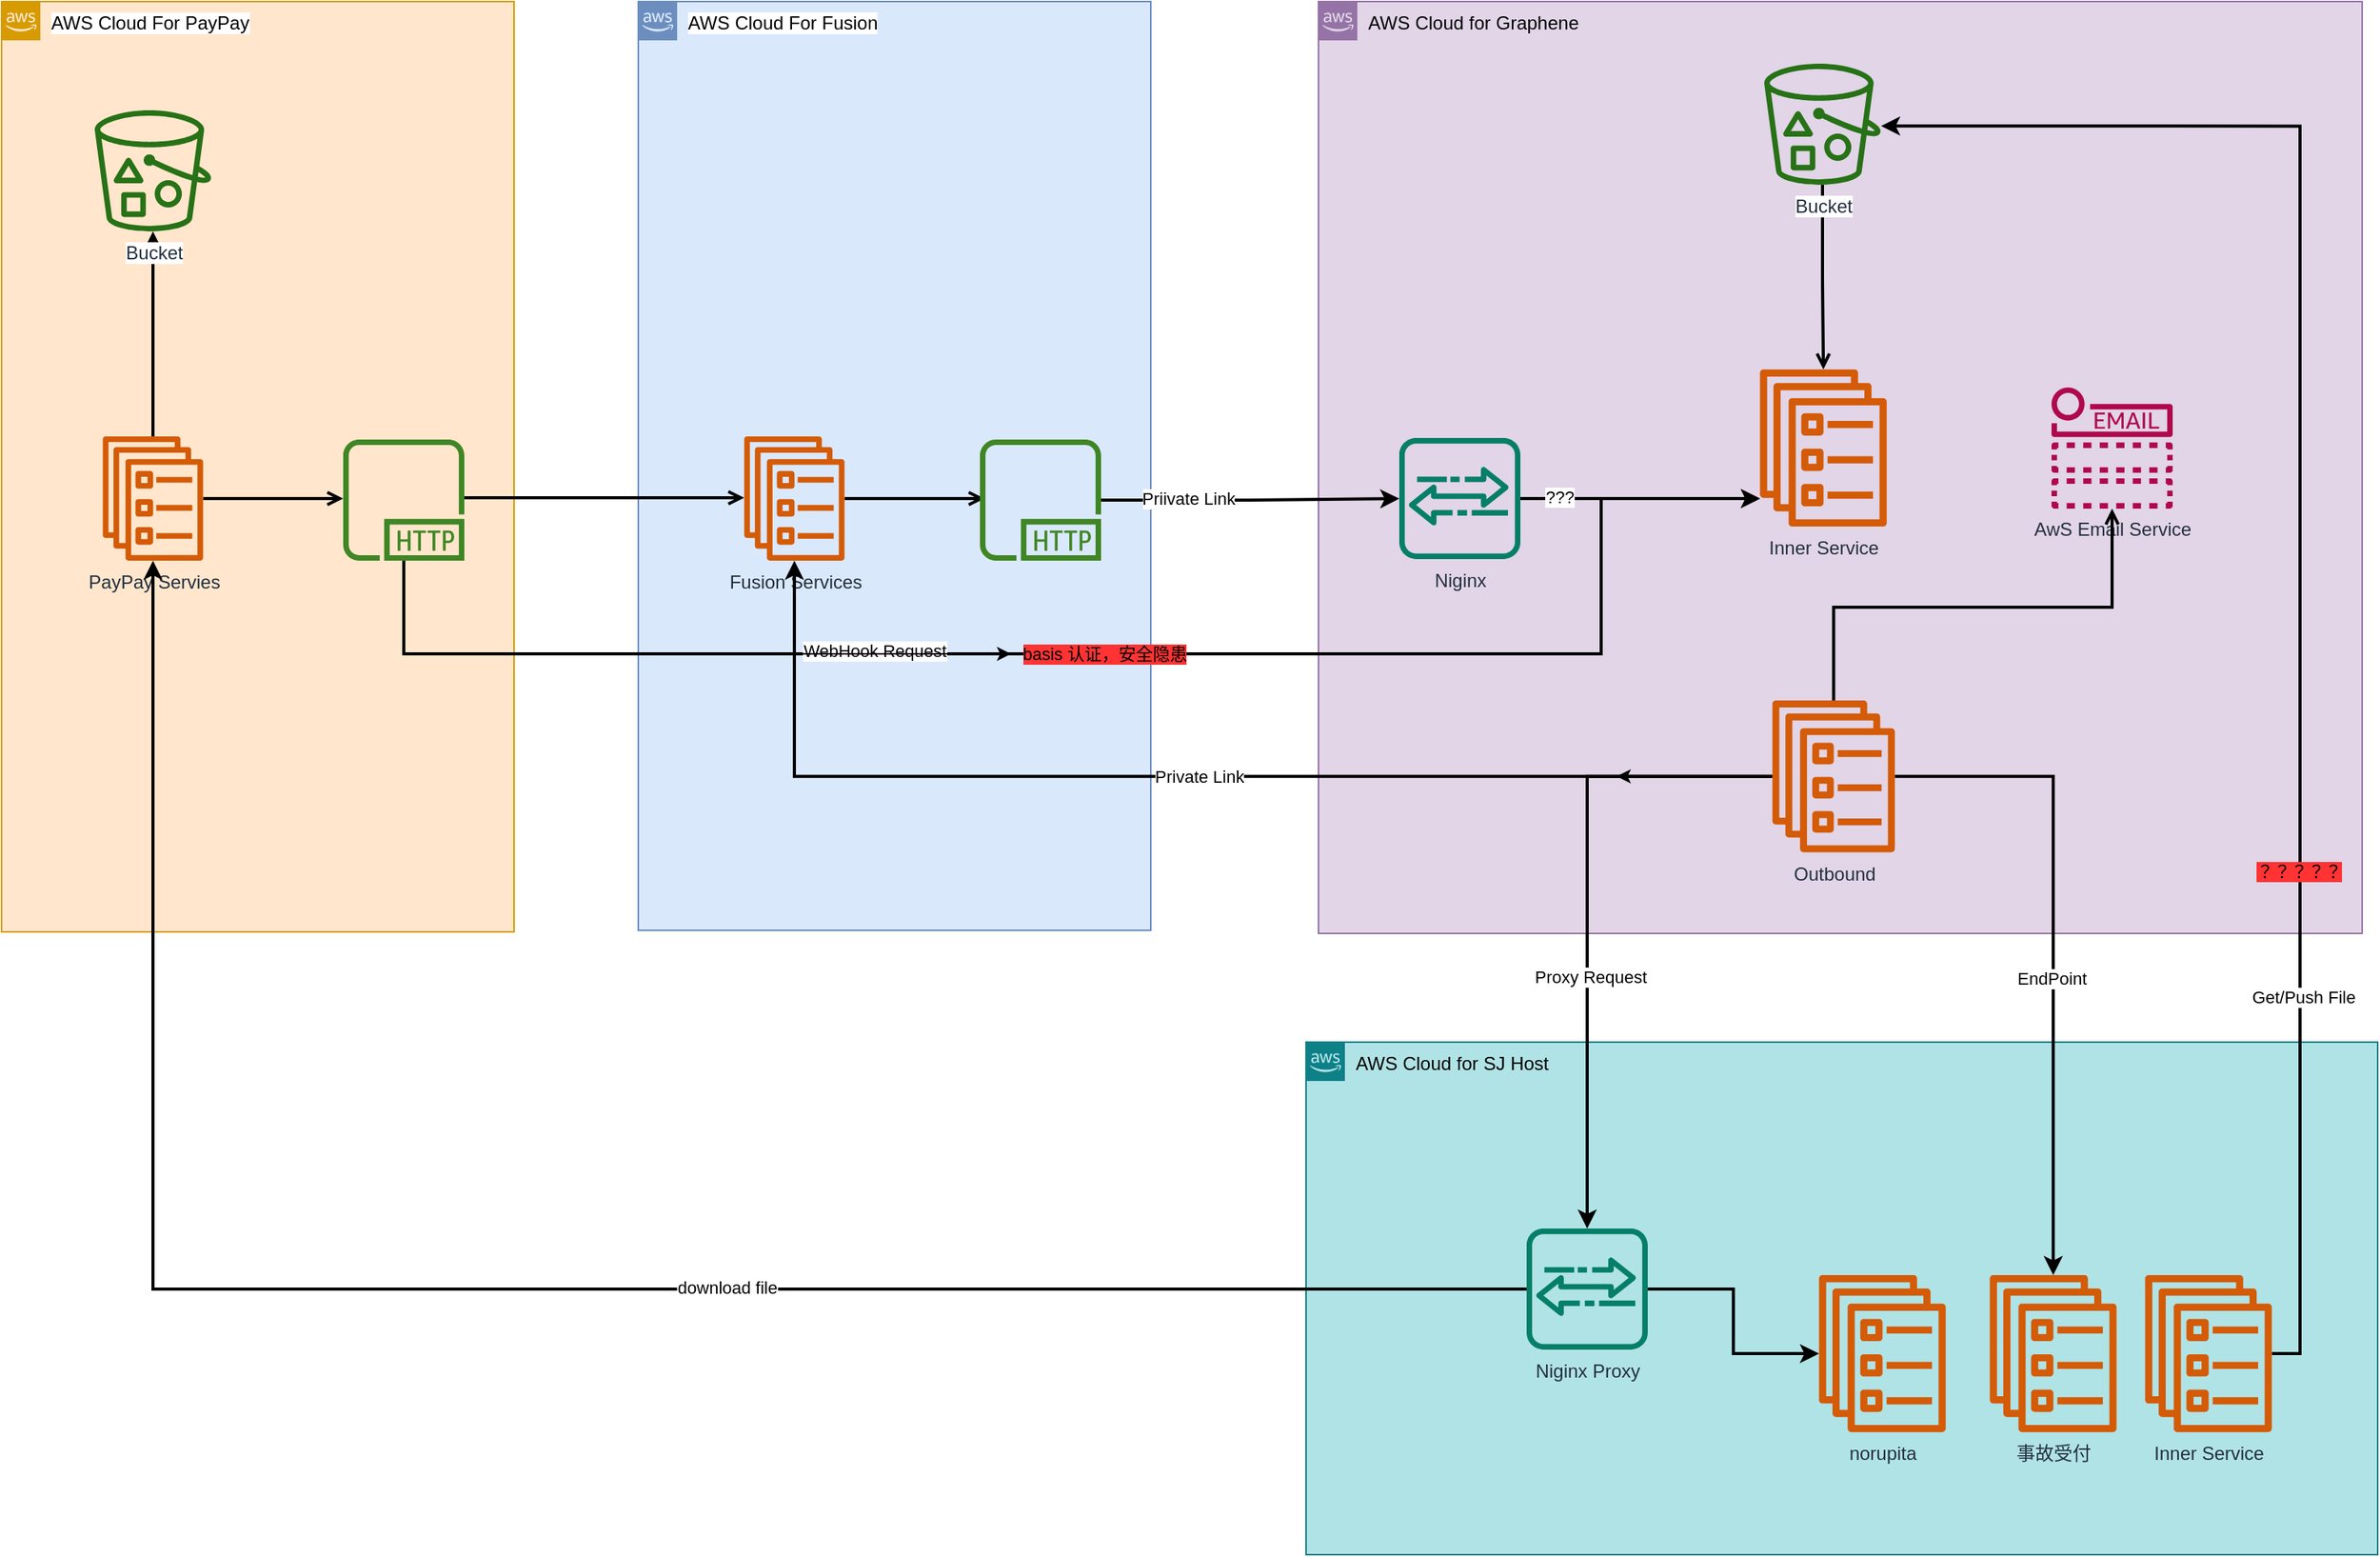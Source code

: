 <mxfile version="24.0.1" type="device">
  <diagram id="Ht1M8jgEwFfnCIfOTk4-" name="Page-1">
    <mxGraphModel dx="1434" dy="758" grid="0" gridSize="10" guides="1" tooltips="1" connect="1" arrows="1" fold="1" page="1" pageScale="1" pageWidth="1169" pageHeight="827" math="0" shadow="0">
      <root>
        <mxCell id="0" />
        <mxCell id="1" parent="0" />
        <mxCell id="jtN9Dz-4pm-uakZ-tq4k-63" value="AWS Cloud for SJ Host" style="points=[[0,0],[0.25,0],[0.5,0],[0.75,0],[1,0],[1,0.25],[1,0.5],[1,0.75],[1,1],[0.75,1],[0.5,1],[0.25,1],[0,1],[0,0.75],[0,0.5],[0,0.25]];outlineConnect=0;html=1;whiteSpace=wrap;fontSize=12;fontStyle=0;shape=mxgraph.aws4.group;grIcon=mxgraph.aws4.group_aws_cloud_alt;strokeColor=#0e8088;fillColor=#b0e3e6;verticalAlign=top;align=left;spacingLeft=30;dashed=0;" parent="1" vertex="1">
          <mxGeometry x="910" y="750" width="690" height="330" as="geometry" />
        </mxCell>
        <mxCell id="jtN9Dz-4pm-uakZ-tq4k-62" value="AWS Cloud for Graphene" style="points=[[0,0],[0.25,0],[0.5,0],[0.75,0],[1,0],[1,0.25],[1,0.5],[1,0.75],[1,1],[0.75,1],[0.5,1],[0.25,1],[0,1],[0,0.75],[0,0.5],[0,0.25]];outlineConnect=0;html=1;whiteSpace=wrap;fontSize=12;fontStyle=0;shape=mxgraph.aws4.group;grIcon=mxgraph.aws4.group_aws_cloud_alt;strokeColor=#9673a6;fillColor=#e1d5e7;verticalAlign=top;align=left;spacingLeft=30;dashed=0;" parent="1" vertex="1">
          <mxGeometry x="918" y="80" width="672" height="600" as="geometry" />
        </mxCell>
        <mxCell id="jtN9Dz-4pm-uakZ-tq4k-3" value="AWS Cloud For PayPay" style="points=[[0,0],[0.25,0],[0.5,0],[0.75,0],[1,0],[1,0.25],[1,0.5],[1,0.75],[1,1],[0.75,1],[0.5,1],[0.25,1],[0,1],[0,0.75],[0,0.5],[0,0.25]];outlineConnect=0;html=1;whiteSpace=wrap;fontSize=12;fontStyle=0;shape=mxgraph.aws4.group;grIcon=mxgraph.aws4.group_aws_cloud_alt;strokeColor=#d79b00;fillColor=#ffe6cc;verticalAlign=top;align=left;spacingLeft=30;dashed=0;labelBackgroundColor=#ffffff;" parent="1" vertex="1">
          <mxGeometry x="70" y="80" width="330" height="599" as="geometry" />
        </mxCell>
        <mxCell id="jtN9Dz-4pm-uakZ-tq4k-4" style="edgeStyle=orthogonalEdgeStyle;rounded=0;orthogonalLoop=1;jettySize=auto;html=1;endArrow=open;endFill=0;strokeWidth=2;" parent="1" source="jtN9Dz-4pm-uakZ-tq4k-8" target="jtN9Dz-4pm-uakZ-tq4k-10" edge="1">
          <mxGeometry relative="1" as="geometry">
            <mxPoint x="1239.5" y="310" as="targetPoint" />
          </mxGeometry>
        </mxCell>
        <mxCell id="jtN9Dz-4pm-uakZ-tq4k-5" value="" style="edgeStyle=orthogonalEdgeStyle;rounded=0;orthogonalLoop=1;jettySize=auto;html=1;endArrow=open;endFill=0;strokeWidth=2;" parent="1" source="jtN9Dz-4pm-uakZ-tq4k-11" target="jtN9Dz-4pm-uakZ-tq4k-7" edge="1">
          <mxGeometry relative="1" as="geometry">
            <mxPoint x="208" y="359" as="sourcePoint" />
            <mxPoint x="250" y="359" as="targetPoint" />
          </mxGeometry>
        </mxCell>
        <mxCell id="jtN9Dz-4pm-uakZ-tq4k-6" value="" style="edgeStyle=orthogonalEdgeStyle;rounded=0;orthogonalLoop=1;jettySize=auto;html=1;endArrow=open;endFill=0;strokeWidth=2;" parent="1" source="jtN9Dz-4pm-uakZ-tq4k-11" edge="1">
          <mxGeometry relative="1" as="geometry">
            <mxPoint x="328" y="359" as="sourcePoint" />
            <mxPoint x="290" y="400" as="targetPoint" />
          </mxGeometry>
        </mxCell>
        <mxCell id="jtN9Dz-4pm-uakZ-tq4k-7" value="Bucket" style="outlineConnect=0;fontColor=#232F3E;gradientColor=none;fillColor=#277116;strokeColor=none;dashed=0;verticalLabelPosition=bottom;verticalAlign=top;align=center;html=1;fontSize=12;fontStyle=0;aspect=fixed;pointerEvents=1;shape=mxgraph.aws4.bucket_with_objects;labelBackgroundColor=#ffffff;" parent="1" vertex="1">
          <mxGeometry x="130" y="150" width="75" height="78" as="geometry" />
        </mxCell>
        <mxCell id="jtN9Dz-4pm-uakZ-tq4k-8" value="Bucket" style="outlineConnect=0;fontColor=#232F3E;gradientColor=none;fillColor=#277116;strokeColor=none;dashed=0;verticalLabelPosition=bottom;verticalAlign=top;align=center;html=1;fontSize=12;fontStyle=0;aspect=fixed;pointerEvents=1;shape=mxgraph.aws4.bucket_with_objects;labelBackgroundColor=#ffffff;" parent="1" vertex="1">
          <mxGeometry x="1205" y="120" width="75" height="78" as="geometry" />
        </mxCell>
        <mxCell id="jtN9Dz-4pm-uakZ-tq4k-10" value="Inner Service" style="sketch=0;outlineConnect=0;fontColor=#232F3E;gradientColor=none;fillColor=#D45B07;strokeColor=none;dashed=0;verticalLabelPosition=bottom;verticalAlign=top;align=center;html=1;fontSize=12;fontStyle=0;aspect=fixed;pointerEvents=1;shape=mxgraph.aws4.ecs_service;" parent="1" vertex="1">
          <mxGeometry x="1202" y="316.92" width="82.13" height="101.08" as="geometry" />
        </mxCell>
        <mxCell id="jtN9Dz-4pm-uakZ-tq4k-11" value="PayPay Servies" style="sketch=0;outlineConnect=0;fontColor=#232F3E;gradientColor=none;fillColor=#D45B07;strokeColor=none;dashed=0;verticalLabelPosition=bottom;verticalAlign=top;align=center;html=1;fontSize=12;fontStyle=0;aspect=fixed;pointerEvents=1;shape=mxgraph.aws4.ecs_service;" parent="1" vertex="1">
          <mxGeometry x="135" y="360" width="65" height="80" as="geometry" />
        </mxCell>
        <mxCell id="jtN9Dz-4pm-uakZ-tq4k-13" value="AWS Cloud For Fusion" style="points=[[0,0],[0.25,0],[0.5,0],[0.75,0],[1,0],[1,0.25],[1,0.5],[1,0.75],[1,1],[0.75,1],[0.5,1],[0.25,1],[0,1],[0,0.75],[0,0.5],[0,0.25]];outlineConnect=0;html=1;whiteSpace=wrap;fontSize=12;fontStyle=0;shape=mxgraph.aws4.group;grIcon=mxgraph.aws4.group_aws_cloud_alt;strokeColor=#6c8ebf;fillColor=#dae8fc;verticalAlign=top;align=left;spacingLeft=30;dashed=0;labelBackgroundColor=#ffffff;" parent="1" vertex="1">
          <mxGeometry x="480" y="80" width="330" height="598" as="geometry" />
        </mxCell>
        <mxCell id="jtN9Dz-4pm-uakZ-tq4k-14" value="" style="edgeStyle=orthogonalEdgeStyle;rounded=0;orthogonalLoop=1;jettySize=auto;html=1;endArrow=open;endFill=0;strokeWidth=2;" parent="1" source="jtN9Dz-4pm-uakZ-tq4k-15" edge="1">
          <mxGeometry relative="1" as="geometry">
            <mxPoint x="741" y="359" as="sourcePoint" />
            <mxPoint x="703" y="400" as="targetPoint" />
          </mxGeometry>
        </mxCell>
        <mxCell id="jtN9Dz-4pm-uakZ-tq4k-15" value="Fusion Services" style="sketch=0;outlineConnect=0;fontColor=#232F3E;gradientColor=none;fillColor=#D45B07;strokeColor=none;dashed=0;verticalLabelPosition=bottom;verticalAlign=top;align=center;html=1;fontSize=12;fontStyle=0;aspect=fixed;pointerEvents=1;shape=mxgraph.aws4.ecs_service;" parent="1" vertex="1">
          <mxGeometry x="548" y="360" width="65" height="80" as="geometry" />
        </mxCell>
        <mxCell id="jtN9Dz-4pm-uakZ-tq4k-16" value="" style="edgeStyle=orthogonalEdgeStyle;rounded=0;orthogonalLoop=1;jettySize=auto;html=1;endArrow=open;endFill=0;strokeWidth=2;" parent="1" target="jtN9Dz-4pm-uakZ-tq4k-15" edge="1">
          <mxGeometry relative="1" as="geometry">
            <mxPoint x="367.787" y="399.5" as="sourcePoint" />
            <mxPoint x="300" y="410" as="targetPoint" />
          </mxGeometry>
        </mxCell>
        <mxCell id="jtN9Dz-4pm-uakZ-tq4k-25" style="edgeStyle=orthogonalEdgeStyle;rounded=0;orthogonalLoop=1;jettySize=auto;html=1;strokeWidth=2;jumpStyle=sharp;" parent="1" source="jtN9Dz-4pm-uakZ-tq4k-17" target="jtN9Dz-4pm-uakZ-tq4k-10" edge="1">
          <mxGeometry relative="1" as="geometry">
            <mxPoint x="1310.282" y="500" as="targetPoint" />
            <Array as="points">
              <mxPoint x="329" y="500" />
              <mxPoint x="1100" y="500" />
              <mxPoint x="1100" y="400" />
            </Array>
          </mxGeometry>
        </mxCell>
        <mxCell id="jtN9Dz-4pm-uakZ-tq4k-29" value="WebHook Request" style="edgeLabel;html=1;align=center;verticalAlign=middle;resizable=0;points=[];" parent="jtN9Dz-4pm-uakZ-tq4k-25" vertex="1" connectable="0">
          <mxGeometry x="-0.297" y="2" relative="1" as="geometry">
            <mxPoint as="offset" />
          </mxGeometry>
        </mxCell>
        <mxCell id="QrloFhCLcweSJh_7fPtp-3" value="basis 认证，安全隐患" style="edgeLabel;html=1;align=center;verticalAlign=middle;resizable=0;points=[];fontColor=#000000;labelBackgroundColor=#FF3333;" parent="jtN9Dz-4pm-uakZ-tq4k-25" vertex="1" connectable="0">
          <mxGeometry x="0.159" y="4" relative="1" as="geometry">
            <mxPoint x="-88" y="4" as="offset" />
          </mxGeometry>
        </mxCell>
        <mxCell id="QrloFhCLcweSJh_7fPtp-1" style="edgeStyle=orthogonalEdgeStyle;rounded=0;orthogonalLoop=1;jettySize=auto;html=1;jumpStyle=sharp;" parent="1" source="jtN9Dz-4pm-uakZ-tq4k-17" edge="1">
          <mxGeometry relative="1" as="geometry">
            <mxPoint x="720" y="500" as="targetPoint" />
            <Array as="points">
              <mxPoint x="329" y="500" />
            </Array>
          </mxGeometry>
        </mxCell>
        <mxCell id="jtN9Dz-4pm-uakZ-tq4k-17" value="" style="sketch=0;outlineConnect=0;fontColor=#232F3E;gradientColor=none;fillColor=#3F8624;strokeColor=none;dashed=0;verticalLabelPosition=bottom;verticalAlign=top;align=center;html=1;fontSize=12;fontStyle=0;aspect=fixed;pointerEvents=1;shape=mxgraph.aws4.http_protocol;" parent="1" vertex="1">
          <mxGeometry x="290" y="362" width="78" height="78" as="geometry" />
        </mxCell>
        <mxCell id="jtN9Dz-4pm-uakZ-tq4k-36" style="edgeStyle=orthogonalEdgeStyle;rounded=0;orthogonalLoop=1;jettySize=auto;html=1;strokeWidth=2;" parent="1" source="jtN9Dz-4pm-uakZ-tq4k-18" target="jtN9Dz-4pm-uakZ-tq4k-30" edge="1">
          <mxGeometry relative="1" as="geometry" />
        </mxCell>
        <mxCell id="jtN9Dz-4pm-uakZ-tq4k-48" value="Priivate Link" style="edgeLabel;html=1;align=center;verticalAlign=middle;resizable=0;points=[];" parent="jtN9Dz-4pm-uakZ-tq4k-36" vertex="1" connectable="0">
          <mxGeometry x="-0.419" y="1" relative="1" as="geometry">
            <mxPoint as="offset" />
          </mxGeometry>
        </mxCell>
        <mxCell id="jtN9Dz-4pm-uakZ-tq4k-18" value="" style="sketch=0;outlineConnect=0;fontColor=#232F3E;gradientColor=none;fillColor=#3F8624;strokeColor=none;dashed=0;verticalLabelPosition=bottom;verticalAlign=top;align=center;html=1;fontSize=12;fontStyle=0;aspect=fixed;pointerEvents=1;shape=mxgraph.aws4.http_protocol;" parent="1" vertex="1">
          <mxGeometry x="700" y="362" width="78" height="78" as="geometry" />
        </mxCell>
        <mxCell id="jtN9Dz-4pm-uakZ-tq4k-19" value="AwS Email Service" style="sketch=0;outlineConnect=0;fontColor=#232F3E;gradientColor=none;fillColor=#B0084D;strokeColor=none;dashed=0;verticalLabelPosition=bottom;verticalAlign=top;align=center;html=1;fontSize=12;fontStyle=0;aspect=fixed;pointerEvents=1;shape=mxgraph.aws4.email_notification;" parent="1" vertex="1">
          <mxGeometry x="1390" y="328.46" width="78" height="78" as="geometry" />
        </mxCell>
        <mxCell id="jtN9Dz-4pm-uakZ-tq4k-20" style="edgeStyle=orthogonalEdgeStyle;rounded=0;orthogonalLoop=1;jettySize=auto;html=1;endArrow=open;endFill=0;strokeWidth=2;" parent="1" source="jtN9Dz-4pm-uakZ-tq4k-44" target="jtN9Dz-4pm-uakZ-tq4k-19" edge="1">
          <mxGeometry relative="1" as="geometry">
            <mxPoint x="1249.5" y="228" as="sourcePoint" />
            <mxPoint x="1150" y="169" as="targetPoint" />
            <Array as="points">
              <mxPoint x="1250" y="470" />
              <mxPoint x="1429" y="470" />
            </Array>
          </mxGeometry>
        </mxCell>
        <mxCell id="jtN9Dz-4pm-uakZ-tq4k-45" style="edgeStyle=orthogonalEdgeStyle;rounded=0;orthogonalLoop=1;jettySize=auto;html=1;strokeWidth=2;" parent="1" source="jtN9Dz-4pm-uakZ-tq4k-30" target="jtN9Dz-4pm-uakZ-tq4k-10" edge="1">
          <mxGeometry relative="1" as="geometry">
            <Array as="points">
              <mxPoint x="1170" y="400" />
              <mxPoint x="1170" y="400" />
            </Array>
          </mxGeometry>
        </mxCell>
        <mxCell id="QrloFhCLcweSJh_7fPtp-2" value="???" style="edgeLabel;html=1;align=center;verticalAlign=middle;resizable=0;points=[];" parent="jtN9Dz-4pm-uakZ-tq4k-45" vertex="1" connectable="0">
          <mxGeometry x="-0.676" y="1" relative="1" as="geometry">
            <mxPoint as="offset" />
          </mxGeometry>
        </mxCell>
        <mxCell id="jtN9Dz-4pm-uakZ-tq4k-30" value="Niginx" style="sketch=0;outlineConnect=0;fontColor=#232F3E;gradientColor=none;fillColor=#067F68;strokeColor=none;dashed=0;verticalLabelPosition=bottom;verticalAlign=top;align=center;html=1;fontSize=12;fontStyle=0;aspect=fixed;shape=mxgraph.aws4.agent2;" parent="1" vertex="1">
          <mxGeometry x="970" y="361" width="78" height="78" as="geometry" />
        </mxCell>
        <mxCell id="jtN9Dz-4pm-uakZ-tq4k-47" style="edgeStyle=orthogonalEdgeStyle;rounded=0;orthogonalLoop=1;jettySize=auto;html=1;strokeWidth=2;" parent="1" source="jtN9Dz-4pm-uakZ-tq4k-40" target="jtN9Dz-4pm-uakZ-tq4k-41" edge="1">
          <mxGeometry relative="1" as="geometry" />
        </mxCell>
        <mxCell id="jtN9Dz-4pm-uakZ-tq4k-58" style="edgeStyle=orthogonalEdgeStyle;rounded=0;orthogonalLoop=1;jettySize=auto;html=1;strokeWidth=2;" parent="1" source="jtN9Dz-4pm-uakZ-tq4k-40" target="jtN9Dz-4pm-uakZ-tq4k-11" edge="1">
          <mxGeometry relative="1" as="geometry" />
        </mxCell>
        <mxCell id="jtN9Dz-4pm-uakZ-tq4k-59" value="download file" style="edgeLabel;html=1;align=center;verticalAlign=middle;resizable=0;points=[];" parent="jtN9Dz-4pm-uakZ-tq4k-58" vertex="1" connectable="0">
          <mxGeometry x="-0.238" y="-1" relative="1" as="geometry">
            <mxPoint as="offset" />
          </mxGeometry>
        </mxCell>
        <mxCell id="jtN9Dz-4pm-uakZ-tq4k-40" value="Niginx Proxy" style="sketch=0;outlineConnect=0;fontColor=#232F3E;gradientColor=none;fillColor=#067F68;strokeColor=none;dashed=0;verticalLabelPosition=bottom;verticalAlign=top;align=center;html=1;fontSize=12;fontStyle=0;aspect=fixed;shape=mxgraph.aws4.agent2;" parent="1" vertex="1">
          <mxGeometry x="1052" y="870" width="78" height="78" as="geometry" />
        </mxCell>
        <mxCell id="jtN9Dz-4pm-uakZ-tq4k-43" style="edgeStyle=orthogonalEdgeStyle;rounded=0;orthogonalLoop=1;jettySize=auto;html=1;strokeWidth=2;entryX=0.655;entryY=0.131;entryDx=0;entryDy=0;entryPerimeter=0;" parent="1" source="jtN9Dz-4pm-uakZ-tq4k-53" edge="1">
          <mxGeometry relative="1" as="geometry">
            <mxPoint x="1280.25" y="160.15" as="targetPoint" />
            <Array as="points">
              <mxPoint x="1550" y="951" />
              <mxPoint x="1550" y="160" />
            </Array>
          </mxGeometry>
        </mxCell>
        <mxCell id="jtN9Dz-4pm-uakZ-tq4k-56" value="Get/Push File" style="edgeLabel;html=1;align=center;verticalAlign=middle;resizable=0;points=[];" parent="jtN9Dz-4pm-uakZ-tq4k-43" vertex="1" connectable="0">
          <mxGeometry x="0.278" y="-2" relative="1" as="geometry">
            <mxPoint y="441" as="offset" />
          </mxGeometry>
        </mxCell>
        <mxCell id="QrloFhCLcweSJh_7fPtp-4" value="？？？？？" style="edgeLabel;html=1;align=center;verticalAlign=middle;resizable=0;points=[];labelBackgroundColor=#FF3333;" parent="jtN9Dz-4pm-uakZ-tq4k-43" vertex="1" connectable="0">
          <mxGeometry x="-0.391" y="1" relative="1" as="geometry">
            <mxPoint as="offset" />
          </mxGeometry>
        </mxCell>
        <mxCell id="jtN9Dz-4pm-uakZ-tq4k-41" value="norupita" style="sketch=0;outlineConnect=0;fontColor=#232F3E;gradientColor=none;fillColor=#D45B07;strokeColor=none;dashed=0;verticalLabelPosition=bottom;verticalAlign=top;align=center;html=1;fontSize=12;fontStyle=0;aspect=fixed;pointerEvents=1;shape=mxgraph.aws4.ecs_service;" parent="1" vertex="1">
          <mxGeometry x="1240" y="900" width="82.13" height="101.08" as="geometry" />
        </mxCell>
        <mxCell id="jtN9Dz-4pm-uakZ-tq4k-46" style="edgeStyle=orthogonalEdgeStyle;rounded=0;orthogonalLoop=1;jettySize=auto;html=1;strokeWidth=2;" parent="1" source="jtN9Dz-4pm-uakZ-tq4k-44" target="jtN9Dz-4pm-uakZ-tq4k-40" edge="1">
          <mxGeometry relative="1" as="geometry" />
        </mxCell>
        <mxCell id="jtN9Dz-4pm-uakZ-tq4k-64" value="Proxy Request" style="edgeLabel;html=1;align=center;verticalAlign=middle;resizable=0;points=[];" parent="jtN9Dz-4pm-uakZ-tq4k-46" vertex="1" connectable="0">
          <mxGeometry x="0.21" y="2" relative="1" as="geometry">
            <mxPoint as="offset" />
          </mxGeometry>
        </mxCell>
        <mxCell id="jtN9Dz-4pm-uakZ-tq4k-54" style="edgeStyle=orthogonalEdgeStyle;rounded=0;orthogonalLoop=1;jettySize=auto;html=1;strokeWidth=2;" parent="1" source="jtN9Dz-4pm-uakZ-tq4k-44" target="jtN9Dz-4pm-uakZ-tq4k-52" edge="1">
          <mxGeometry relative="1" as="geometry" />
        </mxCell>
        <mxCell id="jtN9Dz-4pm-uakZ-tq4k-55" value="EndPoint" style="edgeLabel;html=1;align=center;verticalAlign=middle;resizable=0;points=[];" parent="jtN9Dz-4pm-uakZ-tq4k-54" vertex="1" connectable="0">
          <mxGeometry x="0.094" y="-1" relative="1" as="geometry">
            <mxPoint as="offset" />
          </mxGeometry>
        </mxCell>
        <mxCell id="jtN9Dz-4pm-uakZ-tq4k-60" style="edgeStyle=orthogonalEdgeStyle;rounded=0;orthogonalLoop=1;jettySize=auto;html=1;strokeWidth=2;" parent="1" source="jtN9Dz-4pm-uakZ-tq4k-44" target="jtN9Dz-4pm-uakZ-tq4k-15" edge="1">
          <mxGeometry relative="1" as="geometry" />
        </mxCell>
        <mxCell id="jtN9Dz-4pm-uakZ-tq4k-61" value="Private Link" style="edgeLabel;html=1;align=center;verticalAlign=middle;resizable=0;points=[];" parent="jtN9Dz-4pm-uakZ-tq4k-60" vertex="1" connectable="0">
          <mxGeometry x="-0.302" y="-1" relative="1" as="geometry">
            <mxPoint x="-102" y="1" as="offset" />
          </mxGeometry>
        </mxCell>
        <mxCell id="Xw7-WCa2xbVCTKFzkaMG-1" style="edgeStyle=orthogonalEdgeStyle;rounded=0;orthogonalLoop=1;jettySize=auto;html=1;" parent="1" source="jtN9Dz-4pm-uakZ-tq4k-44" edge="1">
          <mxGeometry relative="1" as="geometry">
            <mxPoint x="1110" y="578.845" as="targetPoint" />
          </mxGeometry>
        </mxCell>
        <mxCell id="jtN9Dz-4pm-uakZ-tq4k-44" value="Outbound" style="sketch=0;outlineConnect=0;fontColor=#232F3E;gradientColor=none;fillColor=#D45B07;strokeColor=none;dashed=0;verticalLabelPosition=bottom;verticalAlign=top;align=center;html=1;fontSize=12;fontStyle=0;aspect=fixed;pointerEvents=1;shape=mxgraph.aws4.ecs_service;" parent="1" vertex="1">
          <mxGeometry x="1210" y="530" width="79.38" height="97.69" as="geometry" />
        </mxCell>
        <mxCell id="jtN9Dz-4pm-uakZ-tq4k-52" value="事故受付" style="sketch=0;outlineConnect=0;fontColor=#232F3E;gradientColor=none;fillColor=#D45B07;strokeColor=none;dashed=0;verticalLabelPosition=bottom;verticalAlign=top;align=center;html=1;fontSize=12;fontStyle=0;aspect=fixed;pointerEvents=1;shape=mxgraph.aws4.ecs_service;" parent="1" vertex="1">
          <mxGeometry x="1350" y="900" width="82.13" height="101.08" as="geometry" />
        </mxCell>
        <mxCell id="jtN9Dz-4pm-uakZ-tq4k-53" value="Inner Service" style="sketch=0;outlineConnect=0;fontColor=#232F3E;gradientColor=none;fillColor=#D45B07;strokeColor=none;dashed=0;verticalLabelPosition=bottom;verticalAlign=top;align=center;html=1;fontSize=12;fontStyle=0;aspect=fixed;pointerEvents=1;shape=mxgraph.aws4.ecs_service;" parent="1" vertex="1">
          <mxGeometry x="1450" y="900" width="82.13" height="101.08" as="geometry" />
        </mxCell>
      </root>
    </mxGraphModel>
  </diagram>
</mxfile>
